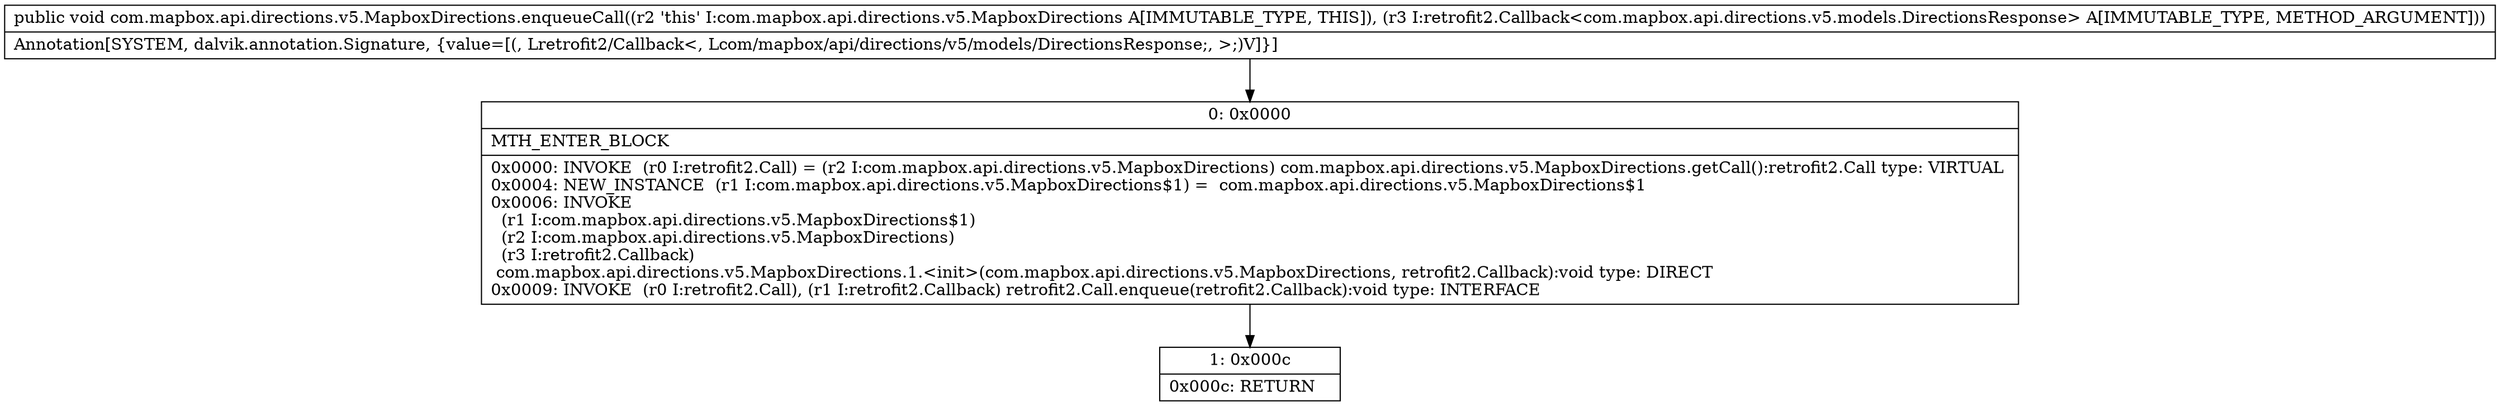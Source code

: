 digraph "CFG forcom.mapbox.api.directions.v5.MapboxDirections.enqueueCall(Lretrofit2\/Callback;)V" {
Node_0 [shape=record,label="{0\:\ 0x0000|MTH_ENTER_BLOCK\l|0x0000: INVOKE  (r0 I:retrofit2.Call) = (r2 I:com.mapbox.api.directions.v5.MapboxDirections) com.mapbox.api.directions.v5.MapboxDirections.getCall():retrofit2.Call type: VIRTUAL \l0x0004: NEW_INSTANCE  (r1 I:com.mapbox.api.directions.v5.MapboxDirections$1) =  com.mapbox.api.directions.v5.MapboxDirections$1 \l0x0006: INVOKE  \l  (r1 I:com.mapbox.api.directions.v5.MapboxDirections$1)\l  (r2 I:com.mapbox.api.directions.v5.MapboxDirections)\l  (r3 I:retrofit2.Callback)\l com.mapbox.api.directions.v5.MapboxDirections.1.\<init\>(com.mapbox.api.directions.v5.MapboxDirections, retrofit2.Callback):void type: DIRECT \l0x0009: INVOKE  (r0 I:retrofit2.Call), (r1 I:retrofit2.Callback) retrofit2.Call.enqueue(retrofit2.Callback):void type: INTERFACE \l}"];
Node_1 [shape=record,label="{1\:\ 0x000c|0x000c: RETURN   \l}"];
MethodNode[shape=record,label="{public void com.mapbox.api.directions.v5.MapboxDirections.enqueueCall((r2 'this' I:com.mapbox.api.directions.v5.MapboxDirections A[IMMUTABLE_TYPE, THIS]), (r3 I:retrofit2.Callback\<com.mapbox.api.directions.v5.models.DirectionsResponse\> A[IMMUTABLE_TYPE, METHOD_ARGUMENT]))  | Annotation[SYSTEM, dalvik.annotation.Signature, \{value=[(, Lretrofit2\/Callback\<, Lcom\/mapbox\/api\/directions\/v5\/models\/DirectionsResponse;, \>;)V]\}]\l}"];
MethodNode -> Node_0;
Node_0 -> Node_1;
}

